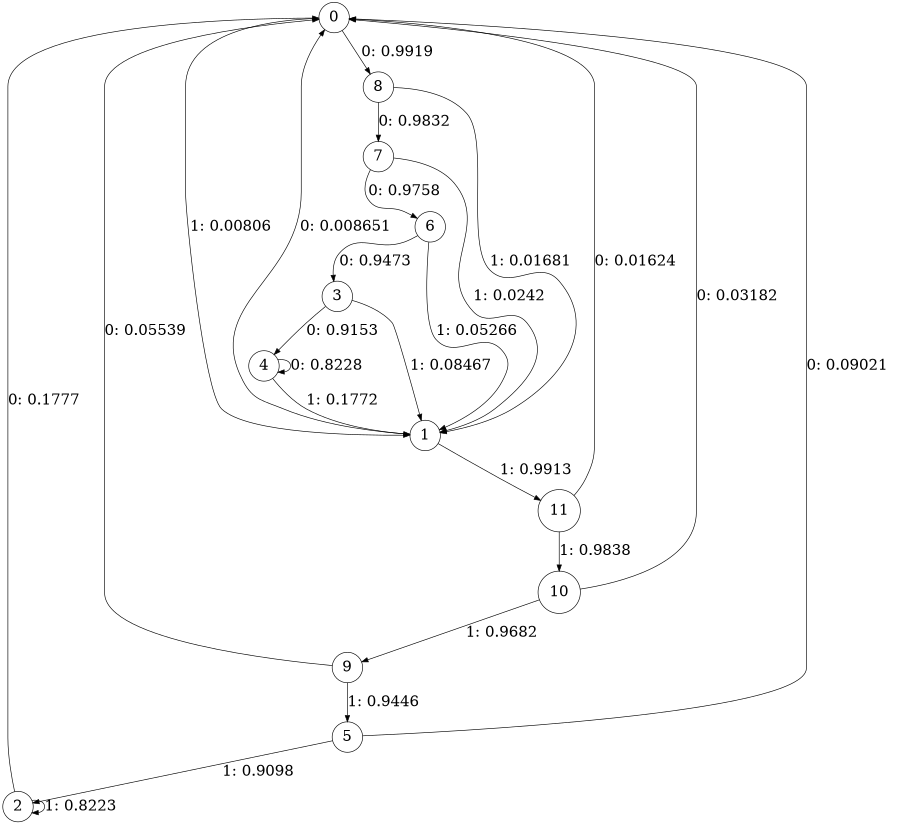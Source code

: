 digraph "ch3_both_grouped_diff_L6" {
size = "6,8.5";
ratio = "fill";
node [shape = circle];
node [fontsize = 24];
edge [fontsize = 24];
0 -> 8 [label = "0: 0.9919   "];
0 -> 1 [label = "1: 0.00806  "];
1 -> 0 [label = "0: 0.008651  "];
1 -> 11 [label = "1: 0.9913   "];
2 -> 0 [label = "0: 0.1777   "];
2 -> 2 [label = "1: 0.8223   "];
3 -> 4 [label = "0: 0.9153   "];
3 -> 1 [label = "1: 0.08467  "];
4 -> 4 [label = "0: 0.8228   "];
4 -> 1 [label = "1: 0.1772   "];
5 -> 0 [label = "0: 0.09021  "];
5 -> 2 [label = "1: 0.9098   "];
6 -> 3 [label = "0: 0.9473   "];
6 -> 1 [label = "1: 0.05266  "];
7 -> 6 [label = "0: 0.9758   "];
7 -> 1 [label = "1: 0.0242   "];
8 -> 7 [label = "0: 0.9832   "];
8 -> 1 [label = "1: 0.01681  "];
9 -> 0 [label = "0: 0.05539  "];
9 -> 5 [label = "1: 0.9446   "];
10 -> 0 [label = "0: 0.03182  "];
10 -> 9 [label = "1: 0.9682   "];
11 -> 0 [label = "0: 0.01624  "];
11 -> 10 [label = "1: 0.9838   "];
}